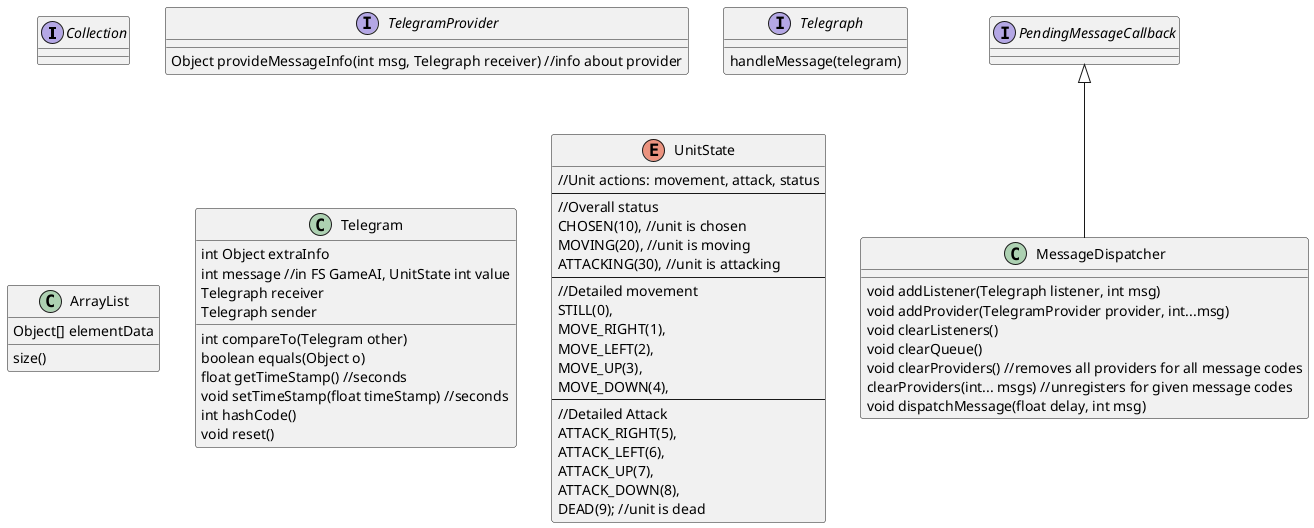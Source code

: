 @startuml

interface Collection

class MessageDispatcher{
void addListener(Telegraph listener, int msg)
void addProvider(TelegramProvider provider, int...msg)
void clearListeners()
void clearQueue()
void clearProviders() //removes all providers for all message codes
clearProviders(int... msgs) //unregisters for given message codes
void dispatchMessage(float delay, int msg)
}

interface PendingMessageCallback{

}

PendingMessageCallback <|-- MessageDispatcher

interface TelegramProvider{
Object provideMessageInfo(int msg, Telegraph receiver) //info about provider
}

interface Telegraph{
    handleMessage(telegram)
}


class ArrayList {
Object[] elementData
size()
}

class Telegram{
int Object extraInfo
int message //in FS GameAI, UnitState int value
Telegraph receiver
Telegraph sender

int compareTo(Telegram other)
boolean equals(Object o)
float getTimeStamp() //seconds
void setTimeStamp(float timeStamp) //seconds
int hashCode()
void reset()
}

enum UnitState {
//Unit actions: movement, attack, status
--
//Overall status
CHOSEN(10), //unit is chosen
MOVING(20), //unit is moving
ATTACKING(30), //unit is attacking
--
//Detailed movement
STILL(0),
MOVE_RIGHT(1),
MOVE_LEFT(2),
MOVE_UP(3),
MOVE_DOWN(4),
--
//Detailed Attack
ATTACK_RIGHT(5),
ATTACK_LEFT(6),
ATTACK_UP(7),
ATTACK_DOWN(8),
DEAD(9); //unit is dead
}

@enduml